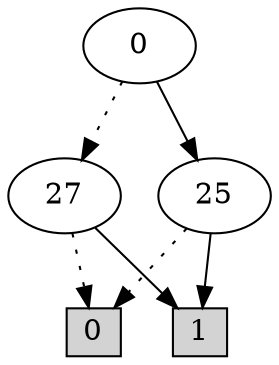 digraph G {
0 [shape=box, label="0", style=filled, shape=box, height=0.3, width=0.3];
1 [shape=box, label="1", style=filled, shape=box, height=0.3, width=0.3];
931 [label="0"];
931 -> 56 [style=dotted];
931 -> 52 [style=filled];
56 [label="27"];
56 -> 0 [style=dotted];
56 -> 1 [style=filled];
52 [label="25"];
52 -> 0 [style=dotted];
52 -> 1 [style=filled];
}
